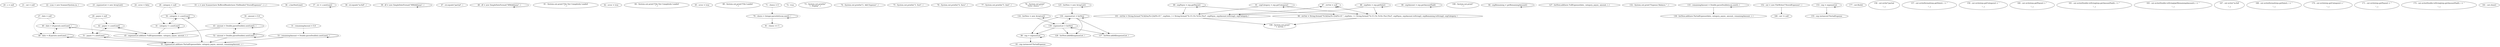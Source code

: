 digraph G {
"20 : s = null"
"21 : out = null"
"22 : scan = new Scanner(System.in, )"
"23 : expenseList = new ArrayList()"
"24 : error = false"
"27 : date = null"
"27 : date = null" -> "40 : date = df.parse(s.nextLine(), )" [style=dashed]
"27 : date = null" -> "49 : date = df.parse(s.nextLine(), )" [style=dashed]
"28 : category = null"
"28 : category = null" -> "41 : category = s.nextLine()" [style=dashed]
"28 : category = null" -> "50 : category = s.nextLine()" [style=dashed]
"29 : payee = null"
"29 : payee = null" -> "51 : payee = s.nextLine()" [style=dashed]
"29 : payee = null" -> "42 : payee = s.nextLine()" [style=dashed]
"30 : amount = 0.0"
"30 : amount = 0.0" -> "43 : amount = Double.parseDouble(s.nextLine(), )" [style=dashed]
"30 : amount = 0.0" -> "52 : amount = Double.parseDouble(s.nextLine(), )" [style=dashed]
"31 : remainingAmount = 0.0"
"31 : remainingAmount = 0.0" -> "53 : remainingAmount = Double.parseDouble(s.nextLine(), )" [style=dashed]
"33 : s = new Scanner(new BufferedReader(new FileReader(\"StoredExpenses\", ), ), )"
"36 : s.hasNextLine()"
"37 : str = s.nextLine()"
"37 : str = s.nextLine()" -> "37 : str = s.nextLine()" [style=dashed]
"38 : str.equals(\"in-full\", )"
"39 : df = new SimpleDateFormat(\"MM/dd/yyyy\", )"
"39 : df = new SimpleDateFormat(\"MM/dd/yyyy\", )" -> "39 : df = new SimpleDateFormat(\"MM/dd/yyyy\", )" [style=dashed]
"40 : date = df.parse(s.nextLine(), )"
"40 : date = df.parse(s.nextLine(), )" -> "45 : expenseList.add(new FullExpense(date, category, payee, amount, ), )"
"40 : date = df.parse(s.nextLine(), )" -> "40 : date = df.parse(s.nextLine(), )" [style=dashed]
"40 : date = df.parse(s.nextLine(), )" -> "49 : date = df.parse(s.nextLine(), )" [style=dashed]
"41 : category = s.nextLine()"
"41 : category = s.nextLine()" -> "45 : expenseList.add(new FullExpense(date, category, payee, amount, ), )"
"41 : category = s.nextLine()" -> "41 : category = s.nextLine()" [style=dashed]
"41 : category = s.nextLine()" -> "50 : category = s.nextLine()" [style=dashed]
"42 : payee = s.nextLine()"
"42 : payee = s.nextLine()" -> "45 : expenseList.add(new FullExpense(date, category, payee, amount, ), )"
"42 : payee = s.nextLine()" -> "51 : payee = s.nextLine()" [style=dashed]
"42 : payee = s.nextLine()" -> "42 : payee = s.nextLine()" [style=dashed]
"43 : amount = Double.parseDouble(s.nextLine(), )"
"43 : amount = Double.parseDouble(s.nextLine(), )" -> "45 : expenseList.add(new FullExpense(date, category, payee, amount, ), )"
"43 : amount = Double.parseDouble(s.nextLine(), )" -> "43 : amount = Double.parseDouble(s.nextLine(), )" [style=dashed]
"43 : amount = Double.parseDouble(s.nextLine(), )" -> "52 : amount = Double.parseDouble(s.nextLine(), )" [style=dashed]
"45 : expenseList.add(new FullExpense(date, category, payee, amount, ), )"
"47 : str.equals(\"partial\", )"
"48 : df = new SimpleDateFormat(\"MM/dd/yyyy\", )"
"48 : df = new SimpleDateFormat(\"MM/dd/yyyy\", )" -> "48 : df = new SimpleDateFormat(\"MM/dd/yyyy\", )" [style=dashed]
"49 : date = df.parse(s.nextLine(), )"
"49 : date = df.parse(s.nextLine(), )" -> "55 : expenseList.add(new PartialExpense(date, category, payee, amount, remainingAmount, ), )"
"49 : date = df.parse(s.nextLine(), )" -> "40 : date = df.parse(s.nextLine(), )" [style=dashed]
"49 : date = df.parse(s.nextLine(), )" -> "49 : date = df.parse(s.nextLine(), )" [style=dashed]
"50 : category = s.nextLine()"
"50 : category = s.nextLine()" -> "55 : expenseList.add(new PartialExpense(date, category, payee, amount, remainingAmount, ), )"
"50 : category = s.nextLine()" -> "41 : category = s.nextLine()" [style=dashed]
"50 : category = s.nextLine()" -> "50 : category = s.nextLine()" [style=dashed]
"51 : payee = s.nextLine()"
"51 : payee = s.nextLine()" -> "55 : expenseList.add(new PartialExpense(date, category, payee, amount, remainingAmount, ), )"
"51 : payee = s.nextLine()" -> "51 : payee = s.nextLine()" [style=dashed]
"51 : payee = s.nextLine()" -> "42 : payee = s.nextLine()" [style=dashed]
"52 : amount = Double.parseDouble(s.nextLine(), )"
"52 : amount = Double.parseDouble(s.nextLine(), )" -> "55 : expenseList.add(new PartialExpense(date, category, payee, amount, remainingAmount, ), )"
"52 : amount = Double.parseDouble(s.nextLine(), )" -> "43 : amount = Double.parseDouble(s.nextLine(), )" [style=dashed]
"52 : amount = Double.parseDouble(s.nextLine(), )" -> "52 : amount = Double.parseDouble(s.nextLine(), )" [style=dashed]
"53 : remainingAmount = Double.parseDouble(s.nextLine(), )"
"53 : remainingAmount = Double.parseDouble(s.nextLine(), )" -> "55 : expenseList.add(new PartialExpense(date, category, payee, amount, remainingAmount, ), )"
"53 : remainingAmount = Double.parseDouble(s.nextLine(), )" -> "53 : remainingAmount = Double.parseDouble(s.nextLine(), )" [style=dashed]
"55 : expenseList.add(new PartialExpense(date, category, payee, amount, remainingAmount, ), )"
"36 : s.hasNextLine()"
"61 : System.out.print(\"File Not Completely Loaded\n\", )"
"62 : error = true"
"64 : System.out.print(\"File Not Completely Loaded\n\", )"
"65 : error = true"
"68 : System.out.print(\"File Loaded\n\", )"
"71 : choice = 0"
"71 : choice = 0" -> "79 : choice = Integer.parseInt(scan.next(), )" [style=dashed]
"72 : true"
"73 : System.out.println(\"\n1. Display\", )"
"74 : System.out.println(\"2. Add Expense\", )"
"75 : System.out.println(\"3. Sort\", )"
"76 : System.out.println(\"4. Save\", )"
"77 : System.out.println(\"5. Quit\", )"
"78 : System.out.print(\"\nEnter choice: \", )"
"79 : choice = Integer.parseInt(scan.next(), )"
"79 : choice = Integer.parseInt(scan.next(), )" -> "81 : choice == 5"
"79 : choice = Integer.parseInt(scan.next(), )" -> "79 : choice = Integer.parseInt(scan.next(), )" [style=dashed]
"81 : choice == 5"
"86 : exp = expenseList"
"86 : exp = expenseList" -> "93 : exp instanceof PartialExpense"
"86 : exp = expenseList" -> "86 : exp = expenseList" [style=dashed]
"87 : strOut = null"
"87 : strOut = null" -> "101 : strOut = String.format(\"%1$2tm/%<2td/%<tY \", expDate, ) + String.format(\"%-15.15s %10s [%s]\", expPayee, expAmount.toString(), expCategory, )" [style=dashed]
"87 : strOut = null" -> "87 : strOut = null" [style=dashed]
"87 : strOut = null" -> "96 : strOut = String.format(\"%1$2tm/%<2td/%<tY \", expDate, ) + String.format(\"%-15.15s %10s (%s) [%s]\", expPayee, expAmount.toString(), expRemaining.toString(), expCategory, )" [style=dashed]
"88 : expDate = exp.getDate()"
"88 : expDate = exp.getDate()" -> "101 : strOut = String.format(\"%1$2tm/%<2td/%<tY \", expDate, ) + String.format(\"%-15.15s %10s [%s]\", expPayee, expAmount.toString(), expCategory, )"
"88 : expDate = exp.getDate()" -> "96 : strOut = String.format(\"%1$2tm/%<2td/%<tY \", expDate, ) + String.format(\"%-15.15s %10s (%s) [%s]\", expPayee, expAmount.toString(), expRemaining.toString(), expCategory, )"
"88 : expDate = exp.getDate()" -> "88 : expDate = exp.getDate()" [style=dashed]
"89 : expPayee = exp.getPayee()"
"89 : expPayee = exp.getPayee()" -> "101 : strOut = String.format(\"%1$2tm/%<2td/%<tY \", expDate, ) + String.format(\"%-15.15s %10s [%s]\", expPayee, expAmount.toString(), expCategory, )"
"89 : expPayee = exp.getPayee()" -> "96 : strOut = String.format(\"%1$2tm/%<2td/%<tY \", expDate, ) + String.format(\"%-15.15s %10s (%s) [%s]\", expPayee, expAmount.toString(), expRemaining.toString(), expCategory, )"
"89 : expPayee = exp.getPayee()" -> "89 : expPayee = exp.getPayee()" [style=dashed]
"90 : expAmount = exp.getAmountPaid()"
"90 : expAmount = exp.getAmountPaid()" -> "90 : expAmount = exp.getAmountPaid()" [style=dashed]
"91 : expCategory = exp.getCategory()"
"91 : expCategory = exp.getCategory()" -> "101 : strOut = String.format(\"%1$2tm/%<2td/%<tY \", expDate, ) + String.format(\"%-15.15s %10s [%s]\", expPayee, expAmount.toString(), expCategory, )"
"91 : expCategory = exp.getCategory()" -> "96 : strOut = String.format(\"%1$2tm/%<2td/%<tY \", expDate, ) + String.format(\"%-15.15s %10s (%s) [%s]\", expPayee, expAmount.toString(), expRemaining.toString(), expCategory, )"
"91 : expCategory = exp.getCategory()" -> "91 : expCategory = exp.getCategory()" [style=dashed]
"93 : exp instanceof PartialExpense"
"108 : System.out.print(\"\n\", )"
"94 : expRemaining = getRemainingAmount()"
"94 : expRemaining = getRemainingAmount()" -> "94 : expRemaining = getRemainingAmount()" [style=dashed]
"96 : strOut = String.format(\"%1$2tm/%<2td/%<tY \", expDate, ) + String.format(\"%-15.15s %10s (%s) [%s]\", expPayee, expAmount.toString(), expRemaining.toString(), expCategory, )"
"96 : strOut = String.format(\"%1$2tm/%<2td/%<tY \", expDate, ) + String.format(\"%-15.15s %10s (%s) [%s]\", expPayee, expAmount.toString(), expRemaining.toString(), expCategory, )" -> "106 : System.out.print(\"\n\" + strOut, )"
"96 : strOut = String.format(\"%1$2tm/%<2td/%<tY \", expDate, ) + String.format(\"%-15.15s %10s (%s) [%s]\", expPayee, expAmount.toString(), expRemaining.toString(), expCategory, )" -> "87 : strOut = null" [style=dashed]
"101 : strOut = String.format(\"%1$2tm/%<2td/%<tY \", expDate, ) + String.format(\"%-15.15s %10s [%s]\", expPayee, expAmount.toString(), expCategory, )"
"101 : strOut = String.format(\"%1$2tm/%<2td/%<tY \", expDate, ) + String.format(\"%-15.15s %10s [%s]\", expPayee, expAmount.toString(), expCategory, )" -> "106 : System.out.print(\"\n\" + strOut, )"
"101 : strOut = String.format(\"%1$2tm/%<2td/%<tY \", expDate, ) + String.format(\"%-15.15s %10s [%s]\", expPayee, expAmount.toString(), expCategory, )" -> "87 : strOut = null" [style=dashed]
"106 : System.out.print(\"\n\" + strOut, )"
"125 : listNew = new ArrayList()"
"125 : listNew = new ArrayList()" -> "130 : expenseList = listNew"
"125 : listNew = new ArrayList()" -> "125 : listNew = new ArrayList()" [style=dashed]
"127 : listNew.add(new FullExpense(date, category, payee, amount, ), )"
"128 : listNew.addAll(expenseList, )"
"130 : expenseList = listNew"
"130 : expenseList = listNew" -> "86 : exp = expenseList"
"130 : expenseList = listNew" -> "128 : listNew.addAll(expenseList, )"
"130 : expenseList = listNew" -> "137 : listNew.addAll(expenseList, )"
"130 : expenseList = listNew" -> "139 : expenseList = listNew" [style=dashed]
"130 : expenseList = listNew" -> "130 : expenseList = listNew" [style=dashed]
"132 : System.out.print(\"Expense Balance: \", )"
"133 : remainingAmount = Double.parseDouble(scan.next(), )"
"133 : remainingAmount = Double.parseDouble(scan.next(), )" -> "136 : listNew.add(new PartialExpense(date, category, payee, amount, remainingAmount, ), )"
"133 : remainingAmount = Double.parseDouble(scan.next(), )" -> "133 : remainingAmount = Double.parseDouble(scan.next(), )" [style=dashed]
"134 : listNew = new ArrayList()"
"134 : listNew = new ArrayList()" -> "139 : expenseList = listNew"
"134 : listNew = new ArrayList()" -> "134 : listNew = new ArrayList()" [style=dashed]
"136 : listNew.add(new PartialExpense(date, category, payee, amount, remainingAmount, ), )"
"137 : listNew.addAll(expenseList, )"
"139 : expenseList = listNew"
"139 : expenseList = listNew" -> "86 : exp = expenseList"
"139 : expenseList = listNew" -> "128 : listNew.addAll(expenseList, )"
"139 : expenseList = listNew" -> "137 : listNew.addAll(expenseList, )"
"139 : expenseList = listNew" -> "139 : expenseList = listNew" [style=dashed]
"139 : expenseList = listNew" -> "130 : expenseList = listNew" [style=dashed]
"152 : out = new FileWriter(\"StoredExpenses\", )"
"152 : out = new FileWriter(\"StoredExpenses\", )" -> "180 : out != null"
"153 : exp = expenseList"
"153 : exp = expenseList" -> "155 : exp instanceof PartialExpense"
"153 : exp = expenseList" -> "153 : exp = expenseList" [style=dashed]
"155 : exp instanceof PartialExpense"
"177 : out.flush()"
"156 : out.write(\"partial\r\n\", )"
"157 : out.write(format(exp.getDate(), ) + \"\r\n\", )"
"159 : out.write(exp.getCategory() + \"\r\n\", )"
"160 : out.write(exp.getPayee() + \"\r\n\", )"
"161 : out.write(Double.toString(exp.getAmountPaid(), ) + \"\r\n\", )"
"163 : out.write(Double.toString(getRemainingAmount(), ) + \"\r\n\", )"
"167 : out.write(\"in-full\r\n\", )"
"168 : out.write(format(exp.getDate(), ) + \"\r\n\", )"
"170 : out.write(exp.getCategory() + \"\r\n\", )"
"171 : out.write(exp.getPayee() + \"\r\n\", )"
"172 : out.write(Double.toString(exp.getAmountPaid(), ) + \"\r\n\", )"
"180 : out != null"
"181 : out.close()"
}